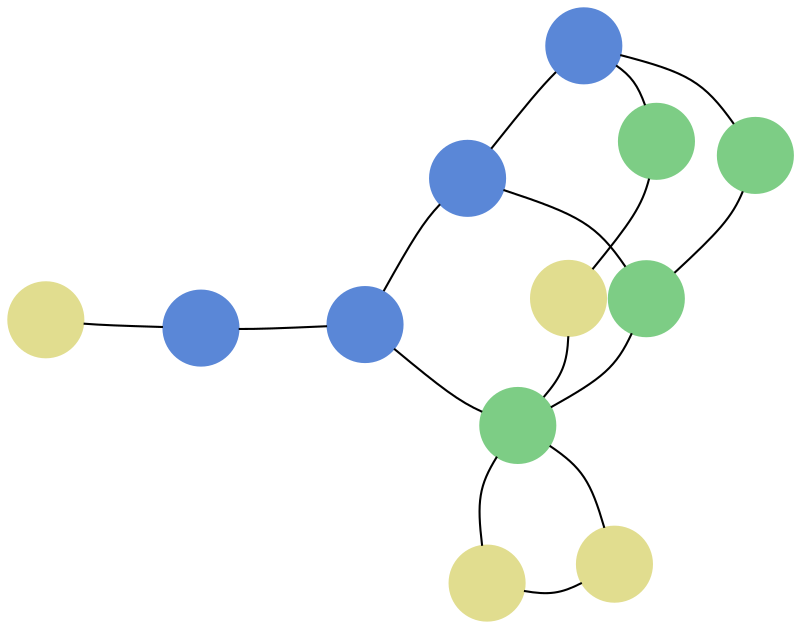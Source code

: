 # http://www.graphviz.org/content/cluster
#7DCD85
#5a87d7
#E1DD8F
graph G {
  layout="neato"
  rankdir="LR"
  splines=curved
  arrowhead=None
  { s1,s2,s3,s4 [shape=circle,style=filled, color="#5a87d7", label=""]}
  { i1,i2,i3,i4 [shape=circle,style=filled, color="#7dcd85", label=""]}
  { r1,r2,r3,r4 [shape=circle,style=filled, color="#e1dd8f", label=""]}
  {
    s1 -- s2 -- i1 -- i2 -- r1 [arrowhead = None]
    r1 -- r2[arrowhead = None]
    s2 -- s3 -- s4 [arrowhead = None]
    r2 -- i2 [arrowhead = None]
    i2 -- s3 [arrowhead = None]
    i4 -- s1[arrowhead = None]
    i4 -- i1[arrowhead = None]
    r3 -- i2[arrowhead = None]
    r4 -- s4[arrowhead = None]
    i3 -- s1[arrowhead = None]
    r3 -- i3[arrowhead = None]

}
}

